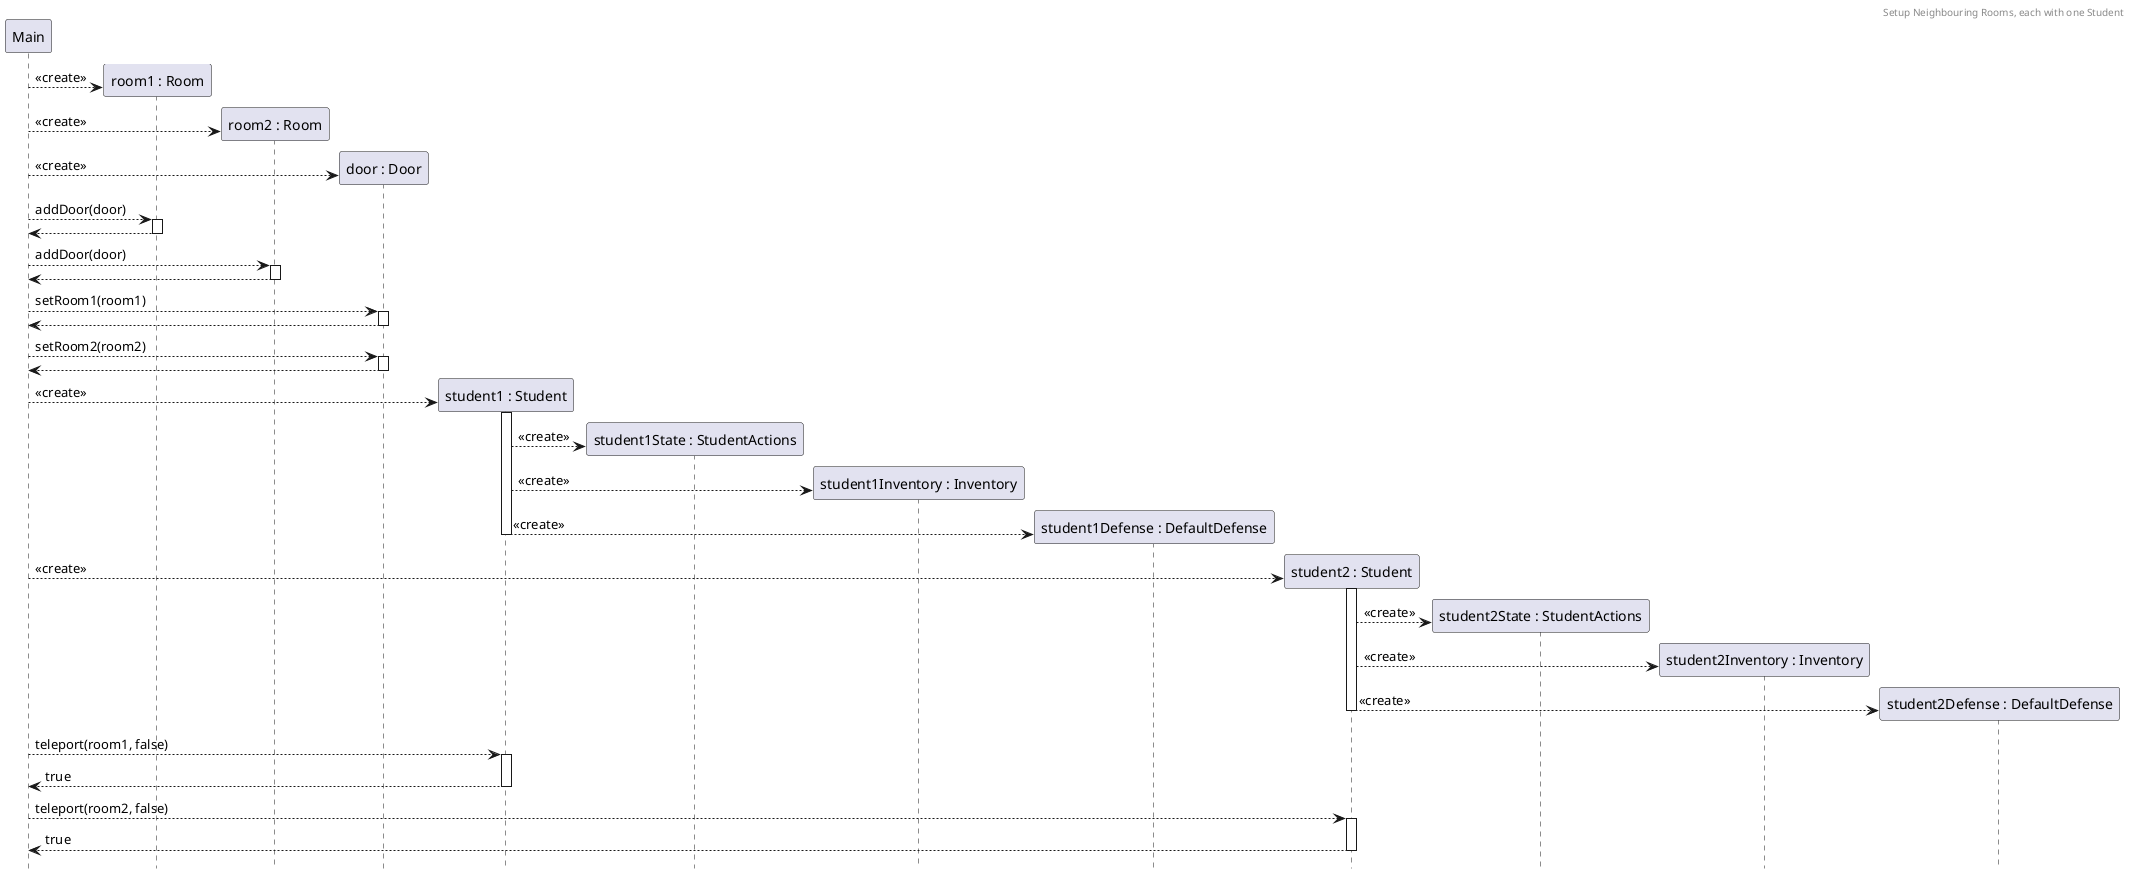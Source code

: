 @startuml FullRoom
header Setup Neighbouring Rooms, each with one Student
hide footbox

participant M as "Main"
create R1 as "room1 : Room"
M --> R1 :  <<create>>
create R2 as "room2 : Room"
M --> R2 :  <<create>>
create D as "door : Door"
M --> D :  <<create>>
M --> R1 ++: addDoor(door)
return
M --> R2 ++: addDoor(door)
return
M --> D ++: setRoom1(room1)
return
M --> D ++: setRoom2(room2)
return
create S1 as "student1 : Student"
M --> S1 ++: <<create>>
create S1S as "student1State : StudentActions"
S1 --> S1S : <<create>>
create S1I as "student1Inventory : Inventory"
S1 --> S1I : <<create>>
create S1D as "student1Defense : DefaultDefense"
S1 --> S1D --: <<create>>
create S2 as "student2 : Student"
M --> S2 ++: <<create>>
create S2S as "student2State : StudentActions"
S2 --> S2S : <<create>>
create S2I as "student2Inventory : Inventory"
S2 --> S2I : <<create>>
create S2D as "student2Defense : DefaultDefense"
S2 --> S2D --: <<create>>


M --> S1 ++ : teleport(room1, false)
return true
M --> S2 ++ : teleport(room2, false)
return true
@enduml

